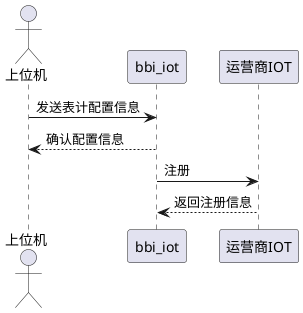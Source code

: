 @startuml

actor 上位机

上位机 -> bbi_iot: 发送表计配置信息
bbi_iot --> 上位机: 确认配置信息
bbi_iot->运营商IOT:注册
bbi_iot<--运营商IOT:返回注册信息

@enduml